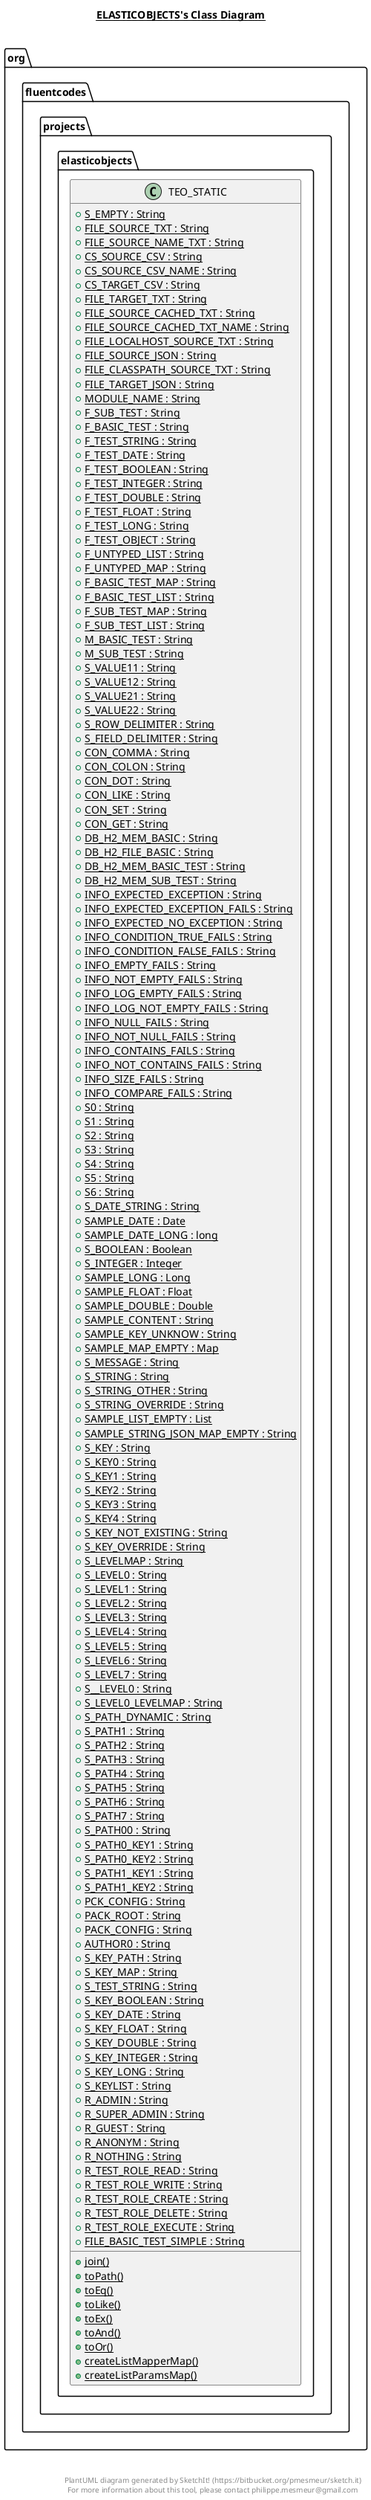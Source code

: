 @startuml

title __ELASTICOBJECTS's Class Diagram__\n

  package org.fluentcodes.projects.elasticobjects {
    class TEO_STATIC {
        {static} + S_EMPTY : String
        {static} + FILE_SOURCE_TXT : String
        {static} + FILE_SOURCE_NAME_TXT : String
        {static} + CS_SOURCE_CSV : String
        {static} + CS_SOURCE_CSV_NAME : String
        {static} + CS_TARGET_CSV : String
        {static} + FILE_TARGET_TXT : String
        {static} + FILE_SOURCE_CACHED_TXT : String
        {static} + FILE_SOURCE_CACHED_TXT_NAME : String
        {static} + FILE_LOCALHOST_SOURCE_TXT : String
        {static} + FILE_SOURCE_JSON : String
        {static} + FILE_CLASSPATH_SOURCE_TXT : String
        {static} + FILE_TARGET_JSON : String
        {static} + MODULE_NAME : String
        {static} + F_SUB_TEST : String
        {static} + F_BASIC_TEST : String
        {static} + F_TEST_STRING : String
        {static} + F_TEST_DATE : String
        {static} + F_TEST_BOOLEAN : String
        {static} + F_TEST_INTEGER : String
        {static} + F_TEST_DOUBLE : String
        {static} + F_TEST_FLOAT : String
        {static} + F_TEST_LONG : String
        {static} + F_TEST_OBJECT : String
        {static} + F_UNTYPED_LIST : String
        {static} + F_UNTYPED_MAP : String
        {static} + F_BASIC_TEST_MAP : String
        {static} + F_BASIC_TEST_LIST : String
        {static} + F_SUB_TEST_MAP : String
        {static} + F_SUB_TEST_LIST : String
        {static} + M_BASIC_TEST : String
        {static} + M_SUB_TEST : String
        {static} + S_VALUE11 : String
        {static} + S_VALUE12 : String
        {static} + S_VALUE21 : String
        {static} + S_VALUE22 : String
        {static} + S_ROW_DELIMITER : String
        {static} + S_FIELD_DELIMITER : String
        {static} + CON_COMMA : String
        {static} + CON_COLON : String
        {static} + CON_DOT : String
        {static} + CON_LIKE : String
        {static} + CON_SET : String
        {static} + CON_GET : String
        {static} + DB_H2_MEM_BASIC : String
        {static} + DB_H2_FILE_BASIC : String
        {static} + DB_H2_MEM_BASIC_TEST : String
        {static} + DB_H2_MEM_SUB_TEST : String
        {static} + INFO_EXPECTED_EXCEPTION : String
        {static} + INFO_EXPECTED_EXCEPTION_FAILS : String
        {static} + INFO_EXPECTED_NO_EXCEPTION : String
        {static} + INFO_CONDITION_TRUE_FAILS : String
        {static} + INFO_CONDITION_FALSE_FAILS : String
        {static} + INFO_EMPTY_FAILS : String
        {static} + INFO_NOT_EMPTY_FAILS : String
        {static} + INFO_LOG_EMPTY_FAILS : String
        {static} + INFO_LOG_NOT_EMPTY_FAILS : String
        {static} + INFO_NULL_FAILS : String
        {static} + INFO_NOT_NULL_FAILS : String
        {static} + INFO_CONTAINS_FAILS : String
        {static} + INFO_NOT_CONTAINS_FAILS : String
        {static} + INFO_SIZE_FAILS : String
        {static} + INFO_COMPARE_FAILS : String
        {static} + S0 : String
        {static} + S1 : String
        {static} + S2 : String
        {static} + S3 : String
        {static} + S4 : String
        {static} + S5 : String
        {static} + S6 : String
        {static} + S_DATE_STRING : String
        {static} + SAMPLE_DATE : Date
        {static} + SAMPLE_DATE_LONG : long
        {static} + S_BOOLEAN : Boolean
        {static} + S_INTEGER : Integer
        {static} + SAMPLE_LONG : Long
        {static} + SAMPLE_FLOAT : Float
        {static} + SAMPLE_DOUBLE : Double
        {static} + SAMPLE_CONTENT : String
        {static} + SAMPLE_KEY_UNKNOW : String
        {static} + SAMPLE_MAP_EMPTY : Map
        {static} + S_MESSAGE : String
        {static} + S_STRING : String
        {static} + S_STRING_OTHER : String
        {static} + S_STRING_OVERRIDE : String
        {static} + SAMPLE_LIST_EMPTY : List
        {static} + SAMPLE_STRING_JSON_MAP_EMPTY : String
        {static} + S_KEY : String
        {static} + S_KEY0 : String
        {static} + S_KEY1 : String
        {static} + S_KEY2 : String
        {static} + S_KEY3 : String
        {static} + S_KEY4 : String
        {static} + S_KEY_NOT_EXISTING : String
        {static} + S_KEY_OVERRIDE : String
        {static} + S_LEVELMAP : String
        {static} + S_LEVEL0 : String
        {static} + S_LEVEL1 : String
        {static} + S_LEVEL2 : String
        {static} + S_LEVEL3 : String
        {static} + S_LEVEL4 : String
        {static} + S_LEVEL5 : String
        {static} + S_LEVEL6 : String
        {static} + S_LEVEL7 : String
        {static} + S__LEVEL0 : String
        {static} + S_LEVEL0_LEVELMAP : String
        {static} + S_PATH_DYNAMIC : String
        {static} + S_PATH1 : String
        {static} + S_PATH2 : String
        {static} + S_PATH3 : String
        {static} + S_PATH4 : String
        {static} + S_PATH5 : String
        {static} + S_PATH6 : String
        {static} + S_PATH7 : String
        {static} + S_PATH00 : String
        {static} + S_PATH0_KEY1 : String
        {static} + S_PATH0_KEY2 : String
        {static} + S_PATH1_KEY1 : String
        {static} + S_PATH1_KEY2 : String
        {static} + PCK_CONFIG : String
        {static} + PACK_ROOT : String
        {static} + PACK_CONFIG : String
        {static} + AUTHOR0 : String
        {static} + S_KEY_PATH : String
        {static} + S_KEY_MAP : String
        {static} + S_TEST_STRING : String
        {static} + S_KEY_BOOLEAN : String
        {static} + S_KEY_DATE : String
        {static} + S_KEY_FLOAT : String
        {static} + S_KEY_DOUBLE : String
        {static} + S_KEY_INTEGER : String
        {static} + S_KEY_LONG : String
        {static} + S_KEYLIST : String
        {static} + R_ADMIN : String
        {static} + R_SUPER_ADMIN : String
        {static} + R_GUEST : String
        {static} + R_ANONYM : String
        {static} + R_NOTHING : String
        {static} + R_TEST_ROLE_READ : String
        {static} + R_TEST_ROLE_WRITE : String
        {static} + R_TEST_ROLE_CREATE : String
        {static} + R_TEST_ROLE_DELETE : String
        {static} + R_TEST_ROLE_EXECUTE : String
        {static} + FILE_BASIC_TEST_SIMPLE : String
        {static} + join()
        {static} + toPath()
        {static} + toEq()
        {static} + toLike()
        {static} + toEx()
        {static} + toAnd()
        {static} + toOr()
        {static} + createListMapperMap()
        {static} + createListParamsMap()
    }
  }
  



right footer


PlantUML diagram generated by SketchIt! (https://bitbucket.org/pmesmeur/sketch.it)
For more information about this tool, please contact philippe.mesmeur@gmail.com
endfooter

@enduml
